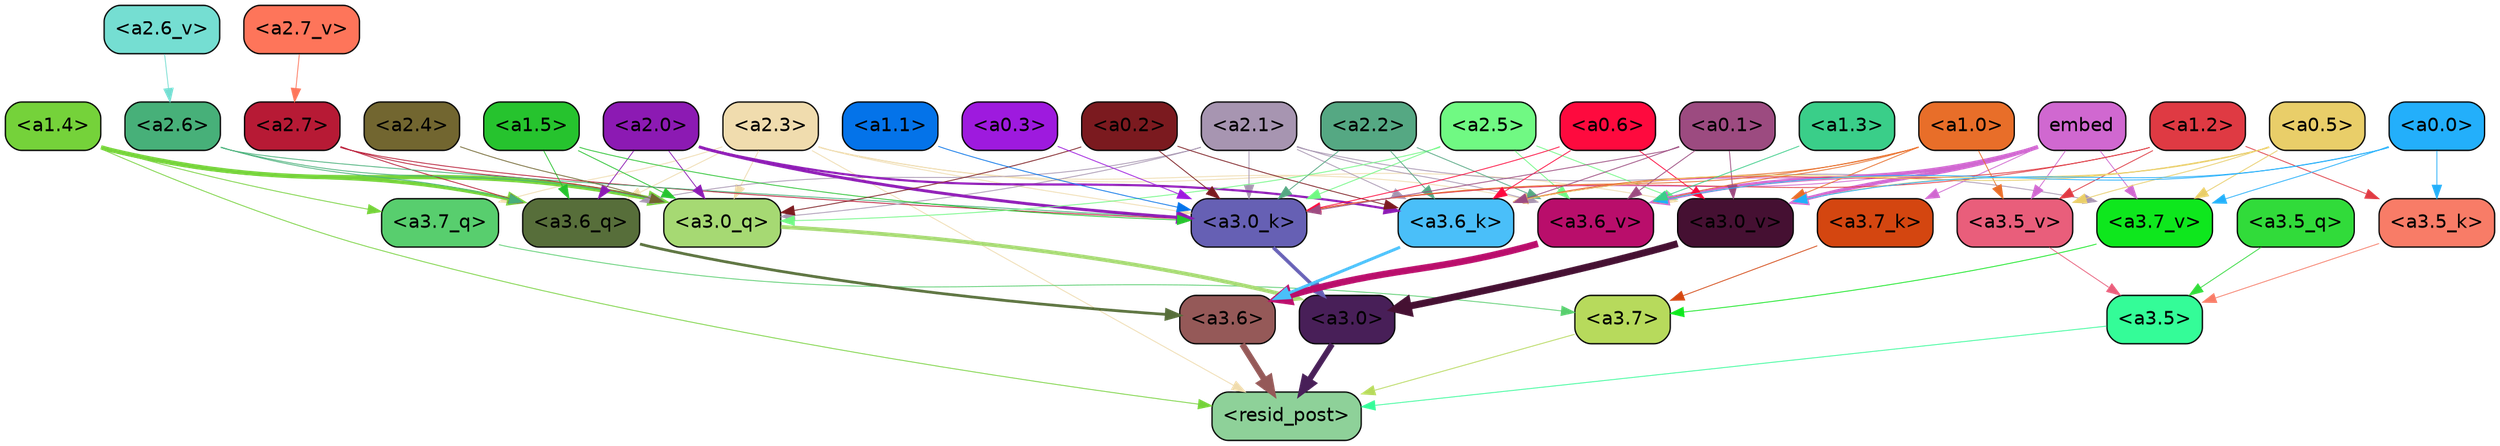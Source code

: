 strict digraph "" {
	graph [bgcolor=transparent,
		layout=dot,
		overlap=false,
		splines=true
	];
	"<a3.7>"	[color=black,
		fillcolor="#b7da5c",
		fontname=Helvetica,
		shape=box,
		style="filled, rounded"];
	"<resid_post>"	[color=black,
		fillcolor="#8ed199",
		fontname=Helvetica,
		shape=box,
		style="filled, rounded"];
	"<a3.7>" -> "<resid_post>"	[color="#b7da5c",
		penwidth=0.6239100098609924];
	"<a3.6>"	[color=black,
		fillcolor="#955958",
		fontname=Helvetica,
		shape=box,
		style="filled, rounded"];
	"<a3.6>" -> "<resid_post>"	[color="#955958",
		penwidth=4.569062113761902];
	"<a3.5>"	[color=black,
		fillcolor="#34fc98",
		fontname=Helvetica,
		shape=box,
		style="filled, rounded"];
	"<a3.5>" -> "<resid_post>"	[color="#34fc98",
		penwidth=0.6];
	"<a3.0>"	[color=black,
		fillcolor="#481f58",
		fontname=Helvetica,
		shape=box,
		style="filled, rounded"];
	"<a3.0>" -> "<resid_post>"	[color="#481f58",
		penwidth=4.283544182777405];
	"<a2.3>"	[color=black,
		fillcolor="#f0dcae",
		fontname=Helvetica,
		shape=box,
		style="filled, rounded"];
	"<a2.3>" -> "<resid_post>"	[color="#f0dcae",
		penwidth=0.6];
	"<a3.7_q>"	[color=black,
		fillcolor="#58ce6e",
		fontname=Helvetica,
		shape=box,
		style="filled, rounded"];
	"<a2.3>" -> "<a3.7_q>"	[color="#f0dcae",
		penwidth=0.6];
	"<a3.6_q>"	[color=black,
		fillcolor="#576e3a",
		fontname=Helvetica,
		shape=box,
		style="filled, rounded"];
	"<a2.3>" -> "<a3.6_q>"	[color="#f0dcae",
		penwidth=0.6];
	"<a3.0_q>"	[color=black,
		fillcolor="#a6d973",
		fontname=Helvetica,
		shape=box,
		style="filled, rounded"];
	"<a2.3>" -> "<a3.0_q>"	[color="#f0dcae",
		penwidth=0.6];
	"<a3.0_k>"	[color=black,
		fillcolor="#6660b4",
		fontname=Helvetica,
		shape=box,
		style="filled, rounded"];
	"<a2.3>" -> "<a3.0_k>"	[color="#f0dcae",
		penwidth=0.6];
	"<a3.6_v>"	[color=black,
		fillcolor="#b90e6b",
		fontname=Helvetica,
		shape=box,
		style="filled, rounded"];
	"<a2.3>" -> "<a3.6_v>"	[color="#f0dcae",
		penwidth=0.6];
	"<a3.0_v>"	[color=black,
		fillcolor="#451032",
		fontname=Helvetica,
		shape=box,
		style="filled, rounded"];
	"<a2.3>" -> "<a3.0_v>"	[color="#f0dcae",
		penwidth=0.6];
	"<a1.4>"	[color=black,
		fillcolor="#75d23a",
		fontname=Helvetica,
		shape=box,
		style="filled, rounded"];
	"<a1.4>" -> "<resid_post>"	[color="#75d23a",
		penwidth=0.6];
	"<a1.4>" -> "<a3.7_q>"	[color="#75d23a",
		penwidth=0.6];
	"<a1.4>" -> "<a3.6_q>"	[color="#75d23a",
		penwidth=2.6908124685287476];
	"<a1.4>" -> "<a3.0_q>"	[color="#75d23a",
		penwidth=3.32076895236969];
	"<a3.7_q>" -> "<a3.7>"	[color="#58ce6e",
		penwidth=0.6];
	"<a3.6_q>" -> "<a3.6>"	[color="#576e3a",
		penwidth=2.03758105635643];
	"<a3.5_q>"	[color=black,
		fillcolor="#31db3a",
		fontname=Helvetica,
		shape=box,
		style="filled, rounded"];
	"<a3.5_q>" -> "<a3.5>"	[color="#31db3a",
		penwidth=0.6];
	"<a3.0_q>" -> "<a3.0>"	[color="#a6d973",
		penwidth=2.8638100624084473];
	"<a3.7_k>"	[color=black,
		fillcolor="#d44610",
		fontname=Helvetica,
		shape=box,
		style="filled, rounded"];
	"<a3.7_k>" -> "<a3.7>"	[color="#d44610",
		penwidth=0.6];
	"<a3.6_k>"	[color=black,
		fillcolor="#4abff9",
		fontname=Helvetica,
		shape=box,
		style="filled, rounded"];
	"<a3.6_k>" -> "<a3.6>"	[color="#4abff9",
		penwidth=2.174198240041733];
	"<a3.5_k>"	[color=black,
		fillcolor="#f87c67",
		fontname=Helvetica,
		shape=box,
		style="filled, rounded"];
	"<a3.5_k>" -> "<a3.5>"	[color="#f87c67",
		penwidth=0.6];
	"<a3.0_k>" -> "<a3.0>"	[color="#6660b4",
		penwidth=2.6274144649505615];
	"<a3.7_v>"	[color=black,
		fillcolor="#0ee71d",
		fontname=Helvetica,
		shape=box,
		style="filled, rounded"];
	"<a3.7_v>" -> "<a3.7>"	[color="#0ee71d",
		penwidth=0.6];
	"<a3.6_v>" -> "<a3.6>"	[color="#b90e6b",
		penwidth=5.002329230308533];
	"<a3.5_v>"	[color=black,
		fillcolor="#e95e7b",
		fontname=Helvetica,
		shape=box,
		style="filled, rounded"];
	"<a3.5_v>" -> "<a3.5>"	[color="#e95e7b",
		penwidth=0.6];
	"<a3.0_v>" -> "<a3.0>"	[color="#451032",
		penwidth=5.188832879066467];
	"<a2.7>"	[color=black,
		fillcolor="#b71a35",
		fontname=Helvetica,
		shape=box,
		style="filled, rounded"];
	"<a2.7>" -> "<a3.6_q>"	[color="#b71a35",
		penwidth=0.6];
	"<a2.7>" -> "<a3.0_q>"	[color="#b71a35",
		penwidth=0.6];
	"<a2.7>" -> "<a3.0_k>"	[color="#b71a35",
		penwidth=0.6];
	"<a2.6>"	[color=black,
		fillcolor="#47b079",
		fontname=Helvetica,
		shape=box,
		style="filled, rounded"];
	"<a2.6>" -> "<a3.6_q>"	[color="#47b079",
		penwidth=0.6];
	"<a2.6>" -> "<a3.0_q>"	[color="#47b079",
		penwidth=0.6];
	"<a2.6>" -> "<a3.0_k>"	[color="#47b079",
		penwidth=0.6];
	"<a2.1>"	[color=black,
		fillcolor="#a795b1",
		fontname=Helvetica,
		shape=box,
		style="filled, rounded"];
	"<a2.1>" -> "<a3.6_q>"	[color="#a795b1",
		penwidth=0.6];
	"<a2.1>" -> "<a3.0_q>"	[color="#a795b1",
		penwidth=0.6];
	"<a2.1>" -> "<a3.6_k>"	[color="#a795b1",
		penwidth=0.6];
	"<a2.1>" -> "<a3.0_k>"	[color="#a795b1",
		penwidth=0.6];
	"<a2.1>" -> "<a3.7_v>"	[color="#a795b1",
		penwidth=0.6];
	"<a2.1>" -> "<a3.6_v>"	[color="#a795b1",
		penwidth=0.6];
	"<a2.0>"	[color=black,
		fillcolor="#8c1ab3",
		fontname=Helvetica,
		shape=box,
		style="filled, rounded"];
	"<a2.0>" -> "<a3.6_q>"	[color="#8c1ab3",
		penwidth=0.6];
	"<a2.0>" -> "<a3.0_q>"	[color="#8c1ab3",
		penwidth=0.6];
	"<a2.0>" -> "<a3.6_k>"	[color="#8c1ab3",
		penwidth=1.6254686117172241];
	"<a2.0>" -> "<a3.0_k>"	[color="#8c1ab3",
		penwidth=2.182972814887762];
	"<a1.5>"	[color=black,
		fillcolor="#26c32e",
		fontname=Helvetica,
		shape=box,
		style="filled, rounded"];
	"<a1.5>" -> "<a3.6_q>"	[color="#26c32e",
		penwidth=0.6];
	"<a1.5>" -> "<a3.0_q>"	[color="#26c32e",
		penwidth=0.6];
	"<a1.5>" -> "<a3.0_k>"	[color="#26c32e",
		penwidth=0.6];
	"<a2.5>"	[color=black,
		fillcolor="#70f983",
		fontname=Helvetica,
		shape=box,
		style="filled, rounded"];
	"<a2.5>" -> "<a3.0_q>"	[color="#70f983",
		penwidth=0.6];
	"<a2.5>" -> "<a3.0_k>"	[color="#70f983",
		penwidth=0.6];
	"<a2.5>" -> "<a3.6_v>"	[color="#70f983",
		penwidth=0.6];
	"<a2.5>" -> "<a3.0_v>"	[color="#70f983",
		penwidth=0.6];
	"<a2.4>"	[color=black,
		fillcolor="#726630",
		fontname=Helvetica,
		shape=box,
		style="filled, rounded"];
	"<a2.4>" -> "<a3.0_q>"	[color="#726630",
		penwidth=0.6];
	"<a0.2>"	[color=black,
		fillcolor="#7b1a1f",
		fontname=Helvetica,
		shape=box,
		style="filled, rounded"];
	"<a0.2>" -> "<a3.0_q>"	[color="#7b1a1f",
		penwidth=0.6];
	"<a0.2>" -> "<a3.6_k>"	[color="#7b1a1f",
		penwidth=0.6];
	"<a0.2>" -> "<a3.0_k>"	[color="#7b1a1f",
		penwidth=0.6];
	embed	[color=black,
		fillcolor="#d068d0",
		fontname=Helvetica,
		shape=box,
		style="filled, rounded"];
	embed -> "<a3.7_k>"	[color="#d068d0",
		penwidth=0.6];
	embed -> "<a3.6_k>"	[color="#d068d0",
		penwidth=0.6];
	embed -> "<a3.0_k>"	[color="#d068d0",
		penwidth=0.6];
	embed -> "<a3.7_v>"	[color="#d068d0",
		penwidth=0.6];
	embed -> "<a3.6_v>"	[color="#d068d0",
		penwidth=2.809220314025879];
	embed -> "<a3.5_v>"	[color="#d068d0",
		penwidth=0.6];
	embed -> "<a3.0_v>"	[color="#d068d0",
		penwidth=2.754121422767639];
	"<a2.2>"	[color=black,
		fillcolor="#55a883",
		fontname=Helvetica,
		shape=box,
		style="filled, rounded"];
	"<a2.2>" -> "<a3.6_k>"	[color="#55a883",
		penwidth=0.6];
	"<a2.2>" -> "<a3.0_k>"	[color="#55a883",
		penwidth=0.6065438985824585];
	"<a2.2>" -> "<a3.6_v>"	[color="#55a883",
		penwidth=0.6];
	"<a1.2>"	[color=black,
		fillcolor="#df3a43",
		fontname=Helvetica,
		shape=box,
		style="filled, rounded"];
	"<a1.2>" -> "<a3.6_k>"	[color="#df3a43",
		penwidth=0.6];
	"<a1.2>" -> "<a3.5_k>"	[color="#df3a43",
		penwidth=0.6];
	"<a1.2>" -> "<a3.0_k>"	[color="#df3a43",
		penwidth=0.6];
	"<a1.2>" -> "<a3.5_v>"	[color="#df3a43",
		penwidth=0.6];
	"<a1.0>"	[color=black,
		fillcolor="#e86e29",
		fontname=Helvetica,
		shape=box,
		style="filled, rounded"];
	"<a1.0>" -> "<a3.6_k>"	[color="#e86e29",
		penwidth=0.6];
	"<a1.0>" -> "<a3.0_k>"	[color="#e86e29",
		penwidth=0.6];
	"<a1.0>" -> "<a3.6_v>"	[color="#e86e29",
		penwidth=0.6];
	"<a1.0>" -> "<a3.5_v>"	[color="#e86e29",
		penwidth=0.6];
	"<a1.0>" -> "<a3.0_v>"	[color="#e86e29",
		penwidth=0.6];
	"<a0.6>"	[color=black,
		fillcolor="#fe0a3e",
		fontname=Helvetica,
		shape=box,
		style="filled, rounded"];
	"<a0.6>" -> "<a3.6_k>"	[color="#fe0a3e",
		penwidth=0.6];
	"<a0.6>" -> "<a3.0_k>"	[color="#fe0a3e",
		penwidth=0.6];
	"<a0.6>" -> "<a3.0_v>"	[color="#fe0a3e",
		penwidth=0.6];
	"<a0.5>"	[color=black,
		fillcolor="#e9ce69",
		fontname=Helvetica,
		shape=box,
		style="filled, rounded"];
	"<a0.5>" -> "<a3.6_k>"	[color="#e9ce69",
		penwidth=0.6];
	"<a0.5>" -> "<a3.7_v>"	[color="#e9ce69",
		penwidth=0.6];
	"<a0.5>" -> "<a3.6_v>"	[color="#e9ce69",
		penwidth=0.6];
	"<a0.5>" -> "<a3.5_v>"	[color="#e9ce69",
		penwidth=0.6];
	"<a0.5>" -> "<a3.0_v>"	[color="#e9ce69",
		penwidth=0.6120390892028809];
	"<a0.1>"	[color=black,
		fillcolor="#9c4b80",
		fontname=Helvetica,
		shape=box,
		style="filled, rounded"];
	"<a0.1>" -> "<a3.6_k>"	[color="#9c4b80",
		penwidth=0.6];
	"<a0.1>" -> "<a3.0_k>"	[color="#9c4b80",
		penwidth=0.6];
	"<a0.1>" -> "<a3.6_v>"	[color="#9c4b80",
		penwidth=0.6];
	"<a0.1>" -> "<a3.0_v>"	[color="#9c4b80",
		penwidth=0.6];
	"<a0.0>"	[color=black,
		fillcolor="#23affb",
		fontname=Helvetica,
		shape=box,
		style="filled, rounded"];
	"<a0.0>" -> "<a3.5_k>"	[color="#23affb",
		penwidth=0.6];
	"<a0.0>" -> "<a3.7_v>"	[color="#23affb",
		penwidth=0.6];
	"<a0.0>" -> "<a3.6_v>"	[color="#23affb",
		penwidth=0.6];
	"<a0.0>" -> "<a3.0_v>"	[color="#23affb",
		penwidth=0.6];
	"<a1.1>"	[color=black,
		fillcolor="#0473e9",
		fontname=Helvetica,
		shape=box,
		style="filled, rounded"];
	"<a1.1>" -> "<a3.0_k>"	[color="#0473e9",
		penwidth=0.6];
	"<a0.3>"	[color=black,
		fillcolor="#9e1ade",
		fontname=Helvetica,
		shape=box,
		style="filled, rounded"];
	"<a0.3>" -> "<a3.0_k>"	[color="#9e1ade",
		penwidth=0.6];
	"<a1.3>"	[color=black,
		fillcolor="#3ace89",
		fontname=Helvetica,
		shape=box,
		style="filled, rounded"];
	"<a1.3>" -> "<a3.6_v>"	[color="#3ace89",
		penwidth=0.6];
	"<a2.7_v>"	[color=black,
		fillcolor="#fe755a",
		fontname=Helvetica,
		shape=box,
		style="filled, rounded"];
	"<a2.7_v>" -> "<a2.7>"	[color="#fe755a",
		penwidth=0.6];
	"<a2.6_v>"	[color=black,
		fillcolor="#75ded2",
		fontname=Helvetica,
		shape=box,
		style="filled, rounded"];
	"<a2.6_v>" -> "<a2.6>"	[color="#75ded2",
		penwidth=0.6];
}

